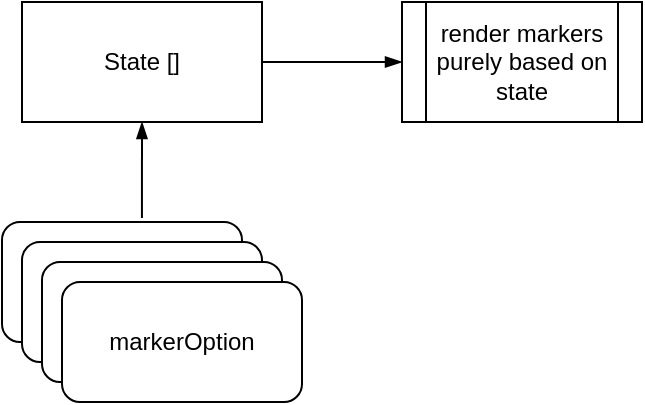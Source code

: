 <mxfile version="14.9.7" type="github">
  <diagram id="afJgesGjIkHeWu574BpS" name="Page-1">
    <mxGraphModel dx="1422" dy="804" grid="1" gridSize="10" guides="1" tooltips="1" connect="1" arrows="1" fold="1" page="1" pageScale="1" pageWidth="850" pageHeight="1100" math="0" shadow="0">
      <root>
        <mxCell id="0" />
        <mxCell id="1" parent="0" />
        <mxCell id="g5NaqCkrt3CO6x17K2Q1-6" style="edgeStyle=orthogonalEdgeStyle;rounded=0;orthogonalLoop=1;jettySize=auto;html=1;exitX=0.5;exitY=1;exitDx=0;exitDy=0;entryX=0.583;entryY=-0.033;entryDx=0;entryDy=0;entryPerimeter=0;endArrow=none;endFill=0;startArrow=blockThin;startFill=1;" edge="1" parent="1" source="g5NaqCkrt3CO6x17K2Q1-1" target="g5NaqCkrt3CO6x17K2Q1-2">
          <mxGeometry relative="1" as="geometry" />
        </mxCell>
        <mxCell id="g5NaqCkrt3CO6x17K2Q1-9" style="edgeStyle=orthogonalEdgeStyle;rounded=0;orthogonalLoop=1;jettySize=auto;html=1;exitX=1;exitY=0.5;exitDx=0;exitDy=0;entryX=0;entryY=0.5;entryDx=0;entryDy=0;startArrow=none;startFill=0;endArrow=blockThin;endFill=1;" edge="1" parent="1" source="g5NaqCkrt3CO6x17K2Q1-1" target="g5NaqCkrt3CO6x17K2Q1-7">
          <mxGeometry relative="1" as="geometry" />
        </mxCell>
        <mxCell id="g5NaqCkrt3CO6x17K2Q1-1" value="State []" style="rounded=0;whiteSpace=wrap;html=1;" vertex="1" parent="1">
          <mxGeometry x="80" y="120" width="120" height="60" as="geometry" />
        </mxCell>
        <mxCell id="g5NaqCkrt3CO6x17K2Q1-2" value="markerOption" style="rounded=1;whiteSpace=wrap;html=1;" vertex="1" parent="1">
          <mxGeometry x="70" y="230" width="120" height="60" as="geometry" />
        </mxCell>
        <mxCell id="g5NaqCkrt3CO6x17K2Q1-3" value="markerOption" style="rounded=1;whiteSpace=wrap;html=1;" vertex="1" parent="1">
          <mxGeometry x="80" y="240" width="120" height="60" as="geometry" />
        </mxCell>
        <mxCell id="g5NaqCkrt3CO6x17K2Q1-4" value="markerOption" style="rounded=1;whiteSpace=wrap;html=1;" vertex="1" parent="1">
          <mxGeometry x="90" y="250" width="120" height="60" as="geometry" />
        </mxCell>
        <mxCell id="g5NaqCkrt3CO6x17K2Q1-5" value="markerOption" style="rounded=1;whiteSpace=wrap;html=1;" vertex="1" parent="1">
          <mxGeometry x="100" y="260" width="120" height="60" as="geometry" />
        </mxCell>
        <mxCell id="g5NaqCkrt3CO6x17K2Q1-7" value="render markers purely based on state" style="shape=process;whiteSpace=wrap;html=1;backgroundOutline=1;" vertex="1" parent="1">
          <mxGeometry x="270" y="120" width="120" height="60" as="geometry" />
        </mxCell>
      </root>
    </mxGraphModel>
  </diagram>
</mxfile>
